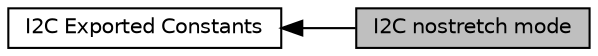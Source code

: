 digraph "I2C nostretch mode"
{
  edge [fontname="Helvetica",fontsize="10",labelfontname="Helvetica",labelfontsize="10"];
  node [fontname="Helvetica",fontsize="10",shape=box];
  rankdir=LR;
  Node2 [label="I2C Exported Constants",height=0.2,width=0.4,color="black", fillcolor="white", style="filled",URL="$group___i2_c___exported___constants.html",tooltip=" "];
  Node1 [label="I2C nostretch mode",height=0.2,width=0.4,color="black", fillcolor="grey75", style="filled", fontcolor="black",tooltip=" "];
  Node2->Node1 [shape=plaintext, dir="back", style="solid"];
}
